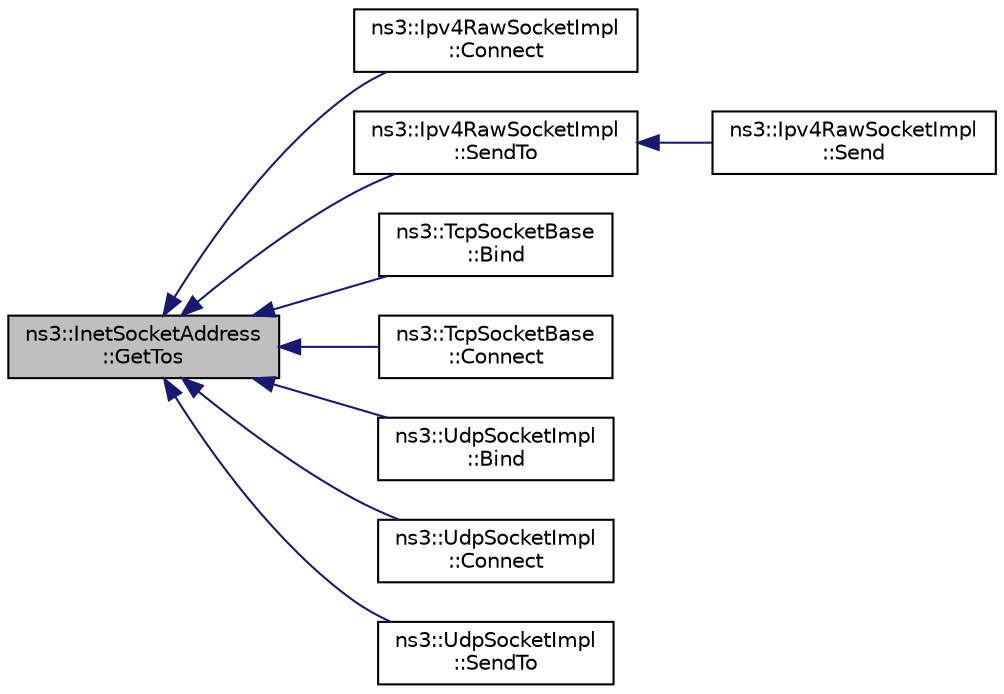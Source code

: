 digraph "ns3::InetSocketAddress::GetTos"
{
  edge [fontname="Helvetica",fontsize="10",labelfontname="Helvetica",labelfontsize="10"];
  node [fontname="Helvetica",fontsize="10",shape=record];
  rankdir="LR";
  Node1 [label="ns3::InetSocketAddress\l::GetTos",height=0.2,width=0.4,color="black", fillcolor="grey75", style="filled", fontcolor="black"];
  Node1 -> Node2 [dir="back",color="midnightblue",fontsize="10",style="solid"];
  Node2 [label="ns3::Ipv4RawSocketImpl\l::Connect",height=0.2,width=0.4,color="black", fillcolor="white", style="filled",URL="$de/d84/classns3_1_1Ipv4RawSocketImpl.html#a2bcbab838c6120e3e8ac70fac807c168",tooltip="Initiate a connection to a remote host. "];
  Node1 -> Node3 [dir="back",color="midnightblue",fontsize="10",style="solid"];
  Node3 [label="ns3::Ipv4RawSocketImpl\l::SendTo",height=0.2,width=0.4,color="black", fillcolor="white", style="filled",URL="$de/d84/classns3_1_1Ipv4RawSocketImpl.html#a06fd568d5988700a423fb2203e0aa0bf",tooltip="Send data to a specified peer. "];
  Node3 -> Node4 [dir="back",color="midnightblue",fontsize="10",style="solid"];
  Node4 [label="ns3::Ipv4RawSocketImpl\l::Send",height=0.2,width=0.4,color="black", fillcolor="white", style="filled",URL="$de/d84/classns3_1_1Ipv4RawSocketImpl.html#ae43d27d4aa516a4cacbe8f0f4f688110",tooltip="Send data (or dummy data) to the remote host. "];
  Node1 -> Node5 [dir="back",color="midnightblue",fontsize="10",style="solid"];
  Node5 [label="ns3::TcpSocketBase\l::Bind",height=0.2,width=0.4,color="black", fillcolor="white", style="filled",URL="$d1/d45/classns3_1_1TcpSocketBase.html#a86469a9087181185895314d8da713f35",tooltip="Allocate a local endpoint for this socket. "];
  Node1 -> Node6 [dir="back",color="midnightblue",fontsize="10",style="solid"];
  Node6 [label="ns3::TcpSocketBase\l::Connect",height=0.2,width=0.4,color="black", fillcolor="white", style="filled",URL="$d1/d45/classns3_1_1TcpSocketBase.html#aabd08c9eb0ee3c88c855eb7268e392bf",tooltip="Initiate a connection to a remote host. "];
  Node1 -> Node7 [dir="back",color="midnightblue",fontsize="10",style="solid"];
  Node7 [label="ns3::UdpSocketImpl\l::Bind",height=0.2,width=0.4,color="black", fillcolor="white", style="filled",URL="$d8/df7/classns3_1_1UdpSocketImpl.html#a27d5153e9d75f95b1c04a74a7527cab1",tooltip="Allocate a local endpoint for this socket. "];
  Node1 -> Node8 [dir="back",color="midnightblue",fontsize="10",style="solid"];
  Node8 [label="ns3::UdpSocketImpl\l::Connect",height=0.2,width=0.4,color="black", fillcolor="white", style="filled",URL="$d8/df7/classns3_1_1UdpSocketImpl.html#a83f8fca9d8a21edeba0016d6de68fbf5",tooltip="Initiate a connection to a remote host. "];
  Node1 -> Node9 [dir="back",color="midnightblue",fontsize="10",style="solid"];
  Node9 [label="ns3::UdpSocketImpl\l::SendTo",height=0.2,width=0.4,color="black", fillcolor="white", style="filled",URL="$d8/df7/classns3_1_1UdpSocketImpl.html#a8157d2ad72321be1047493ebf97e55f5",tooltip="Send data to a specified peer. "];
}
